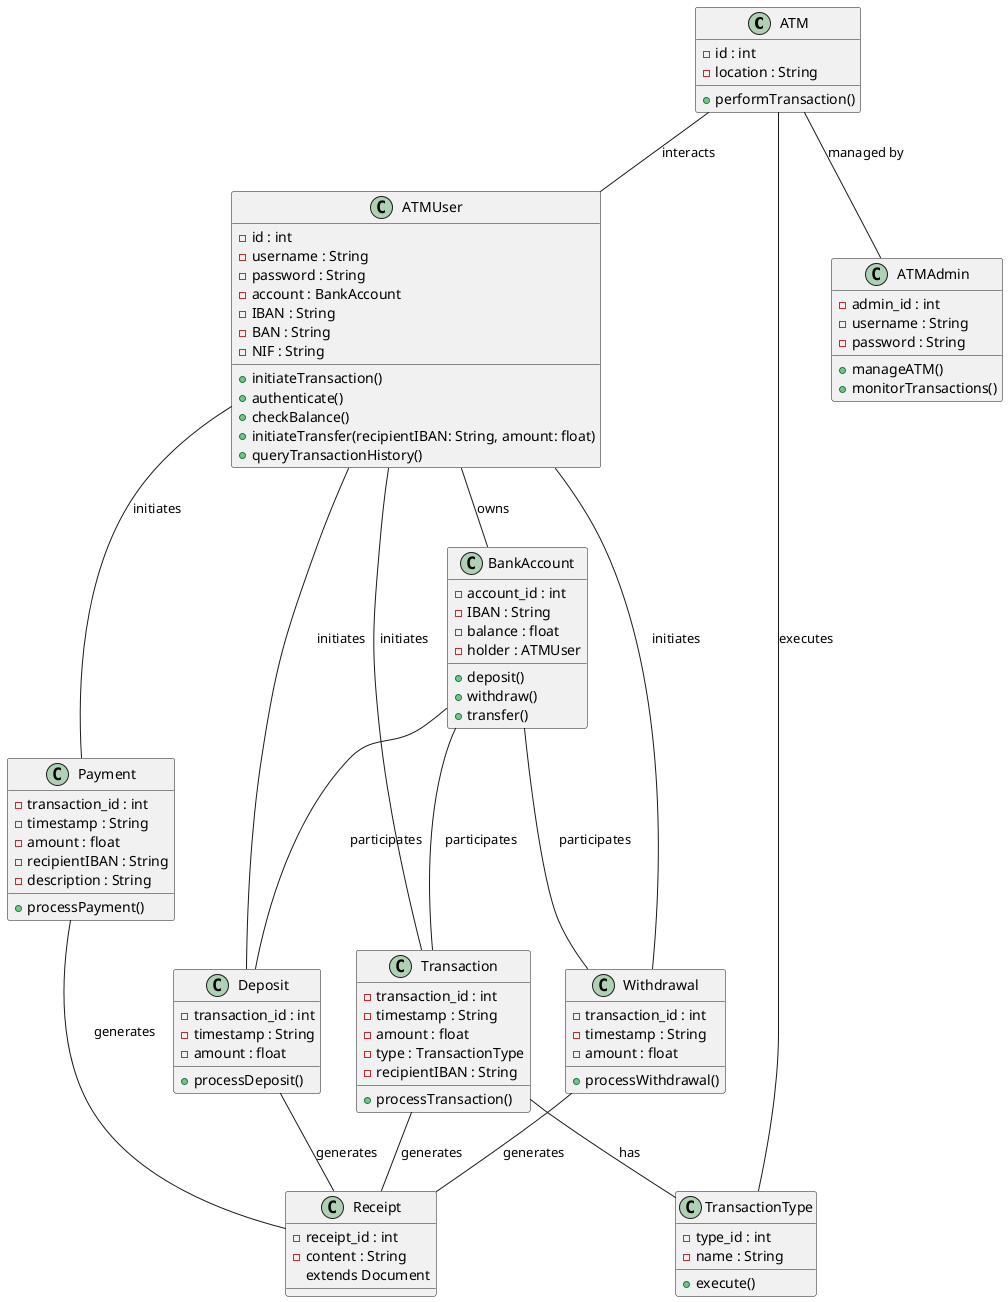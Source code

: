 @startuml ATMSystem

class ATM {
    -id : int
    -location : String
    +performTransaction()
}

class ATMUser {
    -id : int
    -username : String
    -password : String
    -account : BankAccount
    -IBAN : String
    -BAN : String
    -NIF : String
    +initiateTransaction()
    +authenticate()
    +checkBalance()
    +initiateTransfer(recipientIBAN: String, amount: float)
    +queryTransactionHistory()
}

class ATMAdmin {
    -admin_id : int
    -username : String
    -password : String
    +manageATM()
    +monitorTransactions()
}

class BankAccount {
    -account_id : int
    -IBAN : String
    -balance : float
    -holder : ATMUser
    +deposit()
    +withdraw()
    +transfer()
}

class Deposit {
    -transaction_id : int
    -timestamp : String
    -amount : float
    +processDeposit()
}

class Withdrawal {
    -transaction_id : int
    -timestamp : String
    -amount : float
    +processWithdrawal()
}

class Payment {
    -transaction_id : int
    -timestamp : String
    -amount : float
    -recipientIBAN : String
    -description : String
    +processPayment()
}

class Transaction {
    -transaction_id : int
    -timestamp : String
    -amount : float
    -type : TransactionType
    -recipientIBAN : String
    +processTransaction()
}

class TransactionType {
    -type_id : int
    -name : String
    +execute()
}
class Receipt {
    -receipt_id : int
    -content : String
    extends Document
}

ATM -- ATMUser : interacts
ATM -- ATMAdmin : managed by
ATMUser -- BankAccount : owns
ATMUser -- Deposit : initiates
ATMUser -- Withdrawal : initiates
ATMUser -- Payment : initiates
ATMUser -- Transaction : initiates
BankAccount -- Deposit : participates
BankAccount -- Withdrawal : participates
BankAccount -- Transaction : participates
Payment -- Receipt : generates
Deposit -- Receipt : generates
Withdrawal -- Receipt : generates
Transaction -- TransactionType : has
Transaction -- Receipt : generates
TransactionType -- ATM : executes

@enduml